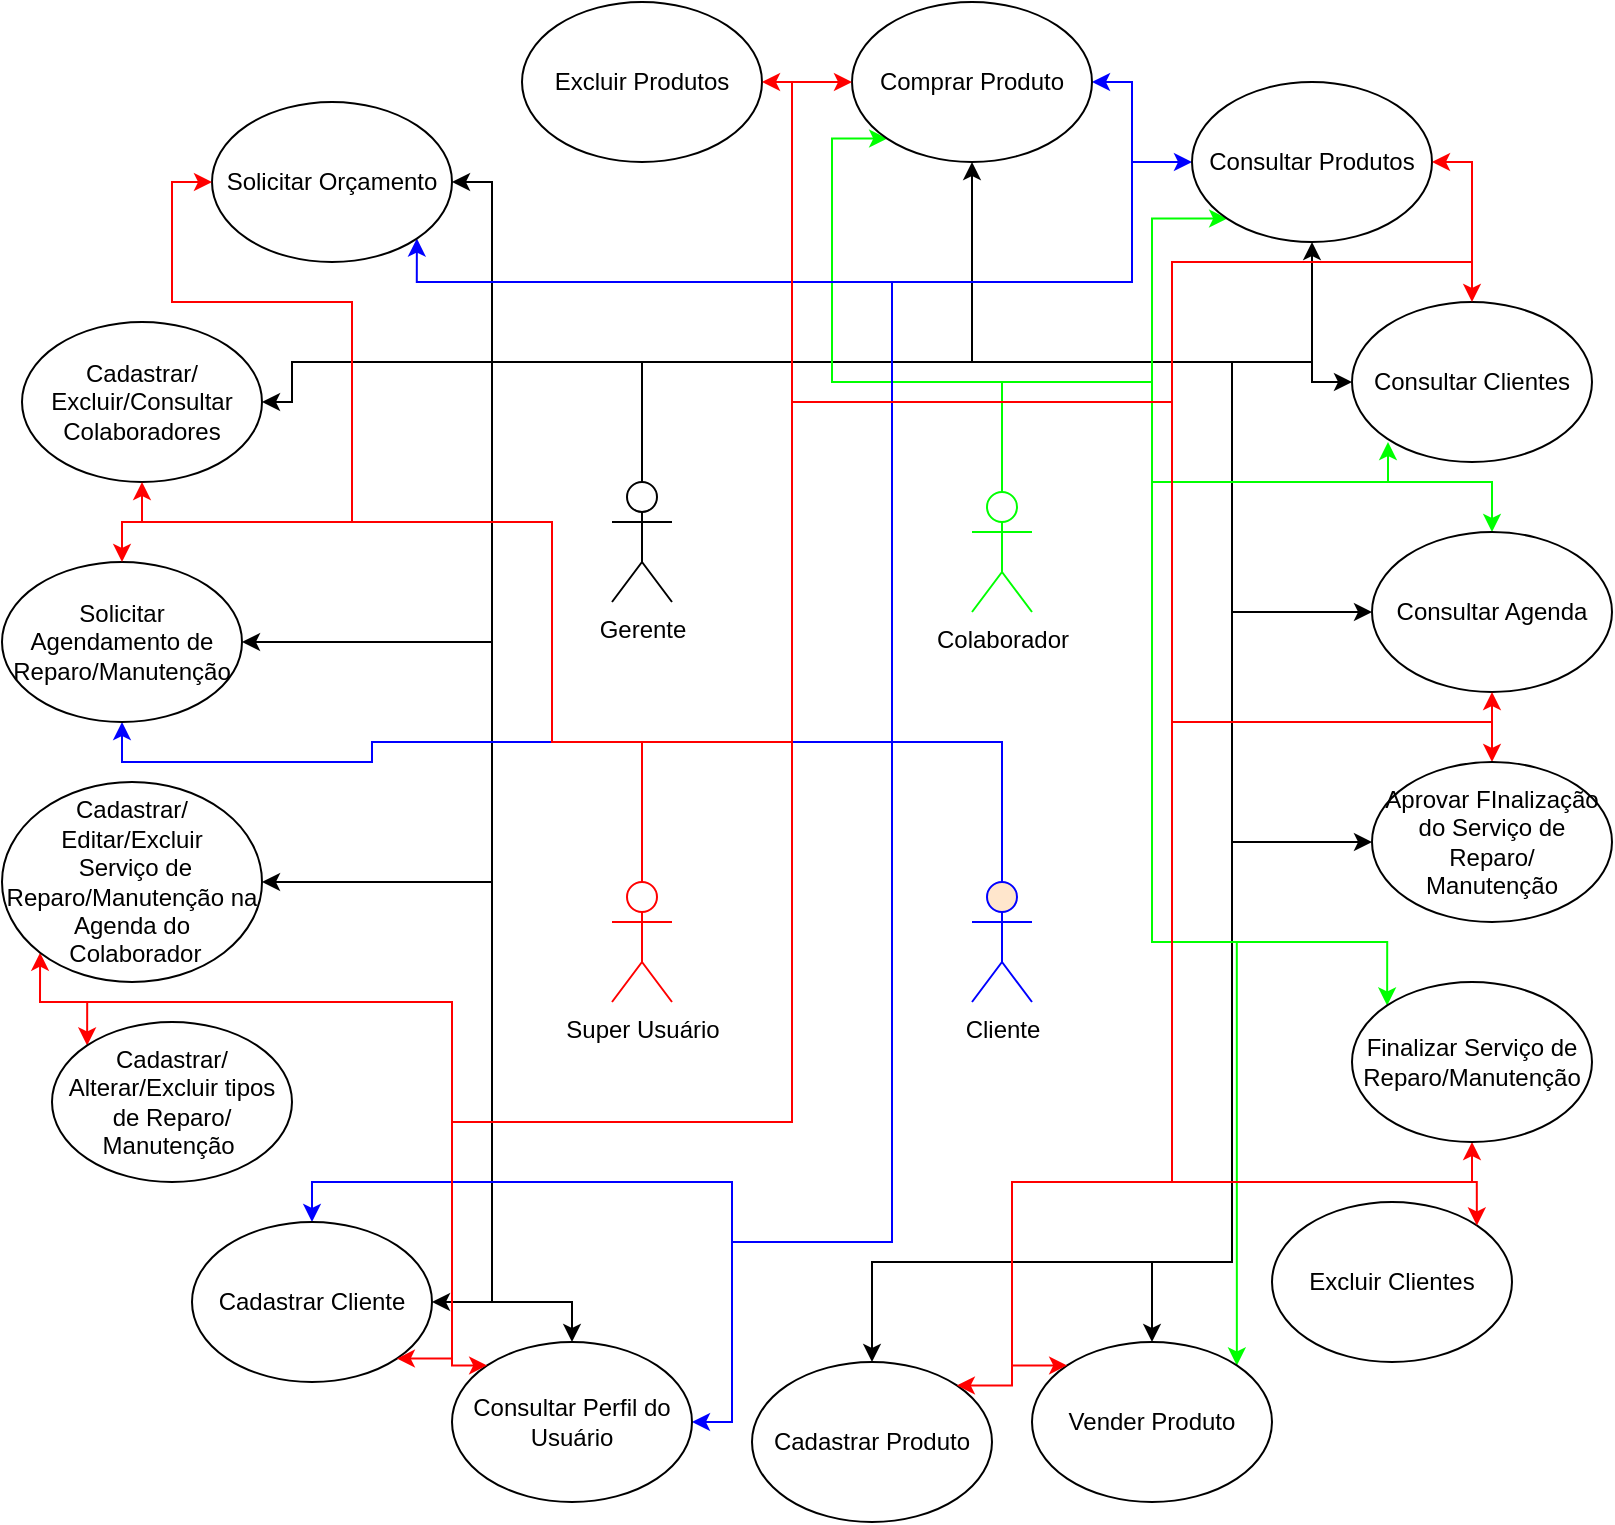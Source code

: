 <mxfile version="14.7.6" type="device"><diagram id="cOZ0xB_wejQkJrhOAJj_" name="Page-1"><mxGraphModel dx="1221" dy="668" grid="1" gridSize="10" guides="1" tooltips="1" connect="1" arrows="1" fold="1" page="1" pageScale="1" pageWidth="827" pageHeight="1169" math="0" shadow="0"><root><mxCell id="0"/><mxCell id="1" parent="0"/><mxCell id="skcfb_2N78f0BGJo-XRn-54" style="edgeStyle=orthogonalEdgeStyle;rounded=0;orthogonalLoop=1;jettySize=auto;html=1;exitX=0.25;exitY=0.1;exitDx=0;exitDy=0;exitPerimeter=0;entryX=1;entryY=0.5;entryDx=0;entryDy=0;" edge="1" parent="1" source="skcfb_2N78f0BGJo-XRn-1" target="skcfb_2N78f0BGJo-XRn-38"><mxGeometry relative="1" as="geometry"><Array as="points"><mxPoint x="331" y="452"/><mxPoint x="331" y="386"/><mxPoint x="256" y="386"/><mxPoint x="256" y="296"/></Array></mxGeometry></mxCell><mxCell id="skcfb_2N78f0BGJo-XRn-55" style="edgeStyle=orthogonalEdgeStyle;rounded=0;orthogonalLoop=1;jettySize=auto;html=1;exitX=0.5;exitY=0;exitDx=0;exitDy=0;exitPerimeter=0;entryX=0.5;entryY=1;entryDx=0;entryDy=0;" edge="1" parent="1" source="skcfb_2N78f0BGJo-XRn-1" target="skcfb_2N78f0BGJo-XRn-37"><mxGeometry relative="1" as="geometry"><Array as="points"><mxPoint x="331" y="386"/><mxPoint x="496" y="386"/></Array></mxGeometry></mxCell><mxCell id="skcfb_2N78f0BGJo-XRn-56" style="edgeStyle=orthogonalEdgeStyle;rounded=0;orthogonalLoop=1;jettySize=auto;html=1;exitX=0.75;exitY=0.1;exitDx=0;exitDy=0;exitPerimeter=0;entryX=0.5;entryY=1;entryDx=0;entryDy=0;" edge="1" parent="1" source="skcfb_2N78f0BGJo-XRn-1" target="skcfb_2N78f0BGJo-XRn-5"><mxGeometry relative="1" as="geometry"><Array as="points"><mxPoint x="331" y="452"/><mxPoint x="331" y="386"/><mxPoint x="666" y="386"/></Array></mxGeometry></mxCell><mxCell id="skcfb_2N78f0BGJo-XRn-57" style="edgeStyle=orthogonalEdgeStyle;rounded=0;orthogonalLoop=1;jettySize=auto;html=1;exitX=0.5;exitY=0;exitDx=0;exitDy=0;exitPerimeter=0;entryX=0;entryY=0.5;entryDx=0;entryDy=0;" edge="1" parent="1" source="skcfb_2N78f0BGJo-XRn-1" target="skcfb_2N78f0BGJo-XRn-35"><mxGeometry relative="1" as="geometry"><Array as="points"><mxPoint x="331" y="386"/><mxPoint x="666" y="386"/><mxPoint x="666" y="396"/></Array></mxGeometry></mxCell><mxCell id="skcfb_2N78f0BGJo-XRn-58" style="edgeStyle=orthogonalEdgeStyle;rounded=0;orthogonalLoop=1;jettySize=auto;html=1;exitX=0.5;exitY=0;exitDx=0;exitDy=0;exitPerimeter=0;entryX=0;entryY=0.5;entryDx=0;entryDy=0;" edge="1" parent="1" source="skcfb_2N78f0BGJo-XRn-1" target="skcfb_2N78f0BGJo-XRn-40"><mxGeometry relative="1" as="geometry"><Array as="points"><mxPoint x="331" y="386"/><mxPoint x="626" y="386"/><mxPoint x="626" y="511"/></Array></mxGeometry></mxCell><mxCell id="skcfb_2N78f0BGJo-XRn-59" style="edgeStyle=orthogonalEdgeStyle;rounded=0;orthogonalLoop=1;jettySize=auto;html=1;exitX=0.5;exitY=0;exitDx=0;exitDy=0;exitPerimeter=0;entryX=0;entryY=0.5;entryDx=0;entryDy=0;" edge="1" parent="1" source="skcfb_2N78f0BGJo-XRn-1" target="skcfb_2N78f0BGJo-XRn-43"><mxGeometry relative="1" as="geometry"><Array as="points"><mxPoint x="331" y="386"/><mxPoint x="626" y="386"/><mxPoint x="626" y="626"/></Array></mxGeometry></mxCell><mxCell id="skcfb_2N78f0BGJo-XRn-60" style="edgeStyle=orthogonalEdgeStyle;rounded=0;orthogonalLoop=1;jettySize=auto;html=1;exitX=0.5;exitY=0;exitDx=0;exitDy=0;exitPerimeter=0;entryX=0.5;entryY=0;entryDx=0;entryDy=0;" edge="1" parent="1" source="skcfb_2N78f0BGJo-XRn-1" target="skcfb_2N78f0BGJo-XRn-18"><mxGeometry relative="1" as="geometry"><Array as="points"><mxPoint x="331" y="386"/><mxPoint x="626" y="386"/><mxPoint x="626" y="836"/><mxPoint x="586" y="836"/></Array></mxGeometry></mxCell><mxCell id="skcfb_2N78f0BGJo-XRn-61" style="edgeStyle=orthogonalEdgeStyle;rounded=0;orthogonalLoop=1;jettySize=auto;html=1;exitX=0.5;exitY=0;exitDx=0;exitDy=0;exitPerimeter=0;entryX=0.5;entryY=0;entryDx=0;entryDy=0;" edge="1" parent="1" source="skcfb_2N78f0BGJo-XRn-1" target="skcfb_2N78f0BGJo-XRn-21"><mxGeometry relative="1" as="geometry"><Array as="points"><mxPoint x="331" y="386"/><mxPoint x="626" y="386"/><mxPoint x="626" y="836"/><mxPoint x="446" y="836"/></Array></mxGeometry></mxCell><mxCell id="skcfb_2N78f0BGJo-XRn-62" style="edgeStyle=orthogonalEdgeStyle;rounded=0;orthogonalLoop=1;jettySize=auto;html=1;exitX=0.5;exitY=0;exitDx=0;exitDy=0;exitPerimeter=0;entryX=0.5;entryY=0;entryDx=0;entryDy=0;" edge="1" parent="1" source="skcfb_2N78f0BGJo-XRn-1" target="skcfb_2N78f0BGJo-XRn-36"><mxGeometry relative="1" as="geometry"><Array as="points"><mxPoint x="331" y="386"/><mxPoint x="256" y="386"/><mxPoint x="256" y="856"/><mxPoint x="296" y="856"/></Array></mxGeometry></mxCell><mxCell id="skcfb_2N78f0BGJo-XRn-63" style="edgeStyle=orthogonalEdgeStyle;rounded=0;orthogonalLoop=1;jettySize=auto;html=1;exitX=0.5;exitY=0;exitDx=0;exitDy=0;exitPerimeter=0;entryX=1;entryY=0.5;entryDx=0;entryDy=0;" edge="1" parent="1" source="skcfb_2N78f0BGJo-XRn-1" target="skcfb_2N78f0BGJo-XRn-25"><mxGeometry relative="1" as="geometry"><Array as="points"><mxPoint x="331" y="386"/><mxPoint x="256" y="386"/><mxPoint x="256" y="856"/></Array></mxGeometry></mxCell><mxCell id="skcfb_2N78f0BGJo-XRn-64" style="edgeStyle=orthogonalEdgeStyle;rounded=0;orthogonalLoop=1;jettySize=auto;html=1;exitX=0.5;exitY=0;exitDx=0;exitDy=0;exitPerimeter=0;entryX=1;entryY=0.5;entryDx=0;entryDy=0;" edge="1" parent="1" source="skcfb_2N78f0BGJo-XRn-1" target="skcfb_2N78f0BGJo-XRn-44"><mxGeometry relative="1" as="geometry"><Array as="points"><mxPoint x="331" y="386"/><mxPoint x="256" y="386"/><mxPoint x="256" y="646"/></Array></mxGeometry></mxCell><mxCell id="skcfb_2N78f0BGJo-XRn-65" style="edgeStyle=orthogonalEdgeStyle;rounded=0;orthogonalLoop=1;jettySize=auto;html=1;exitX=0.5;exitY=0;exitDx=0;exitDy=0;exitPerimeter=0;entryX=1;entryY=0.5;entryDx=0;entryDy=0;" edge="1" parent="1" source="skcfb_2N78f0BGJo-XRn-1" target="skcfb_2N78f0BGJo-XRn-39"><mxGeometry relative="1" as="geometry"><Array as="points"><mxPoint x="331" y="386"/><mxPoint x="256" y="386"/><mxPoint x="256" y="526"/></Array></mxGeometry></mxCell><mxCell id="skcfb_2N78f0BGJo-XRn-66" style="edgeStyle=orthogonalEdgeStyle;rounded=0;orthogonalLoop=1;jettySize=auto;html=1;exitX=0.5;exitY=0;exitDx=0;exitDy=0;exitPerimeter=0;entryX=1;entryY=0.5;entryDx=0;entryDy=0;" edge="1" parent="1" source="skcfb_2N78f0BGJo-XRn-1" target="skcfb_2N78f0BGJo-XRn-29"><mxGeometry relative="1" as="geometry"><Array as="points"><mxPoint x="331" y="386"/><mxPoint x="156" y="386"/><mxPoint x="156" y="406"/></Array></mxGeometry></mxCell><mxCell id="skcfb_2N78f0BGJo-XRn-1" value="Gerente" style="shape=umlActor;verticalLabelPosition=bottom;verticalAlign=top;html=1;outlineConnect=0;" vertex="1" parent="1"><mxGeometry x="316" y="446" width="30" height="60" as="geometry"/></mxCell><mxCell id="skcfb_2N78f0BGJo-XRn-98" style="edgeStyle=orthogonalEdgeStyle;rounded=0;orthogonalLoop=1;jettySize=auto;html=1;exitX=0.5;exitY=0;exitDx=0;exitDy=0;exitPerimeter=0;entryX=0;entryY=1;entryDx=0;entryDy=0;strokeColor=#00FF00;" edge="1" parent="1" source="skcfb_2N78f0BGJo-XRn-3" target="skcfb_2N78f0BGJo-XRn-37"><mxGeometry relative="1" as="geometry"><Array as="points"><mxPoint x="511" y="396"/><mxPoint x="426" y="396"/><mxPoint x="426" y="274"/></Array></mxGeometry></mxCell><mxCell id="skcfb_2N78f0BGJo-XRn-99" style="edgeStyle=orthogonalEdgeStyle;rounded=0;orthogonalLoop=1;jettySize=auto;html=1;exitX=0.5;exitY=0;exitDx=0;exitDy=0;exitPerimeter=0;entryX=0;entryY=1;entryDx=0;entryDy=0;strokeColor=#00FF00;" edge="1" parent="1" source="skcfb_2N78f0BGJo-XRn-3" target="skcfb_2N78f0BGJo-XRn-5"><mxGeometry relative="1" as="geometry"><Array as="points"><mxPoint x="511" y="396"/><mxPoint x="586" y="396"/><mxPoint x="586" y="314"/></Array></mxGeometry></mxCell><mxCell id="skcfb_2N78f0BGJo-XRn-100" style="edgeStyle=orthogonalEdgeStyle;rounded=0;orthogonalLoop=1;jettySize=auto;html=1;exitX=0.5;exitY=0;exitDx=0;exitDy=0;exitPerimeter=0;strokeColor=#00FF00;" edge="1" parent="1" source="skcfb_2N78f0BGJo-XRn-3"><mxGeometry relative="1" as="geometry"><mxPoint x="704" y="426" as="targetPoint"/><Array as="points"><mxPoint x="511" y="396"/><mxPoint x="586" y="396"/><mxPoint x="586" y="446"/><mxPoint x="704" y="446"/></Array></mxGeometry></mxCell><mxCell id="skcfb_2N78f0BGJo-XRn-101" style="edgeStyle=orthogonalEdgeStyle;rounded=0;orthogonalLoop=1;jettySize=auto;html=1;exitX=0.5;exitY=0;exitDx=0;exitDy=0;exitPerimeter=0;entryX=0.5;entryY=0;entryDx=0;entryDy=0;strokeColor=#00FF00;" edge="1" parent="1" source="skcfb_2N78f0BGJo-XRn-3" target="skcfb_2N78f0BGJo-XRn-40"><mxGeometry relative="1" as="geometry"><Array as="points"><mxPoint x="511" y="396"/><mxPoint x="586" y="396"/><mxPoint x="586" y="446"/><mxPoint x="756" y="446"/></Array></mxGeometry></mxCell><mxCell id="skcfb_2N78f0BGJo-XRn-103" style="edgeStyle=orthogonalEdgeStyle;rounded=0;orthogonalLoop=1;jettySize=auto;html=1;exitX=0.5;exitY=0;exitDx=0;exitDy=0;exitPerimeter=0;entryX=0;entryY=0;entryDx=0;entryDy=0;strokeColor=#00FF00;" edge="1" parent="1" source="skcfb_2N78f0BGJo-XRn-3" target="skcfb_2N78f0BGJo-XRn-46"><mxGeometry relative="1" as="geometry"><Array as="points"><mxPoint x="511" y="396"/><mxPoint x="586" y="396"/><mxPoint x="586" y="676"/><mxPoint x="704" y="676"/></Array></mxGeometry></mxCell><mxCell id="skcfb_2N78f0BGJo-XRn-104" style="edgeStyle=orthogonalEdgeStyle;rounded=0;orthogonalLoop=1;jettySize=auto;html=1;exitX=0.5;exitY=0;exitDx=0;exitDy=0;exitPerimeter=0;entryX=1;entryY=0;entryDx=0;entryDy=0;strokeColor=#00FF00;" edge="1" parent="1" source="skcfb_2N78f0BGJo-XRn-3" target="skcfb_2N78f0BGJo-XRn-18"><mxGeometry relative="1" as="geometry"><Array as="points"><mxPoint x="511" y="396"/><mxPoint x="586" y="396"/><mxPoint x="586" y="676"/><mxPoint x="628" y="676"/></Array></mxGeometry></mxCell><mxCell id="skcfb_2N78f0BGJo-XRn-3" value="Colaborador" style="shape=umlActor;verticalLabelPosition=bottom;verticalAlign=top;html=1;outlineConnect=0;strokeColor=#00FF00;" vertex="1" parent="1"><mxGeometry x="496" y="451" width="30" height="60" as="geometry"/></mxCell><mxCell id="skcfb_2N78f0BGJo-XRn-86" style="edgeStyle=orthogonalEdgeStyle;rounded=0;orthogonalLoop=1;jettySize=auto;html=1;exitX=0.5;exitY=0;exitDx=0;exitDy=0;exitPerimeter=0;entryX=1;entryY=1;entryDx=0;entryDy=0;strokeColor=#0000FF;" edge="1" parent="1"><mxGeometry relative="1" as="geometry"><mxPoint x="218.426" y="324.284" as="targetPoint"/><mxPoint x="511" y="646" as="sourcePoint"/><Array as="points"><mxPoint x="511" y="576"/><mxPoint x="456" y="576"/><mxPoint x="456" y="346"/><mxPoint x="218" y="346"/></Array></mxGeometry></mxCell><mxCell id="skcfb_2N78f0BGJo-XRn-90" style="edgeStyle=orthogonalEdgeStyle;rounded=0;orthogonalLoop=1;jettySize=auto;html=1;exitX=0.5;exitY=0;exitDx=0;exitDy=0;exitPerimeter=0;entryX=0;entryY=0.5;entryDx=0;entryDy=0;strokeColor=#0000FF;" edge="1" parent="1" source="skcfb_2N78f0BGJo-XRn-4" target="skcfb_2N78f0BGJo-XRn-5"><mxGeometry relative="1" as="geometry"><Array as="points"><mxPoint x="511" y="576"/><mxPoint x="456" y="576"/><mxPoint x="456" y="346"/><mxPoint x="576" y="346"/><mxPoint x="576" y="286"/></Array></mxGeometry></mxCell><mxCell id="skcfb_2N78f0BGJo-XRn-92" style="edgeStyle=orthogonalEdgeStyle;rounded=0;orthogonalLoop=1;jettySize=auto;html=1;exitX=0.5;exitY=0;exitDx=0;exitDy=0;exitPerimeter=0;entryX=1;entryY=0.5;entryDx=0;entryDy=0;strokeColor=#0000FF;" edge="1" parent="1" source="skcfb_2N78f0BGJo-XRn-4" target="skcfb_2N78f0BGJo-XRn-36"><mxGeometry relative="1" as="geometry"><Array as="points"><mxPoint x="511" y="576"/><mxPoint x="456" y="576"/><mxPoint x="456" y="826"/><mxPoint x="376" y="826"/><mxPoint x="376" y="916"/></Array></mxGeometry></mxCell><mxCell id="skcfb_2N78f0BGJo-XRn-93" style="edgeStyle=orthogonalEdgeStyle;rounded=0;orthogonalLoop=1;jettySize=auto;html=1;exitX=0.5;exitY=0;exitDx=0;exitDy=0;exitPerimeter=0;entryX=0.5;entryY=0;entryDx=0;entryDy=0;strokeColor=#0000FF;" edge="1" parent="1" source="skcfb_2N78f0BGJo-XRn-4" target="skcfb_2N78f0BGJo-XRn-25"><mxGeometry relative="1" as="geometry"><Array as="points"><mxPoint x="511" y="576"/><mxPoint x="456" y="576"/><mxPoint x="456" y="826"/><mxPoint x="376" y="826"/><mxPoint x="376" y="796"/><mxPoint x="166" y="796"/></Array></mxGeometry></mxCell><mxCell id="skcfb_2N78f0BGJo-XRn-94" style="edgeStyle=orthogonalEdgeStyle;rounded=0;orthogonalLoop=1;jettySize=auto;html=1;exitX=0.5;exitY=0;exitDx=0;exitDy=0;exitPerimeter=0;entryX=0.5;entryY=1;entryDx=0;entryDy=0;strokeColor=#0000FF;" edge="1" parent="1" source="skcfb_2N78f0BGJo-XRn-4" target="skcfb_2N78f0BGJo-XRn-39"><mxGeometry relative="1" as="geometry"><Array as="points"><mxPoint x="511" y="576"/><mxPoint x="196" y="576"/><mxPoint x="196" y="586"/><mxPoint x="71" y="586"/></Array></mxGeometry></mxCell><mxCell id="skcfb_2N78f0BGJo-XRn-96" style="edgeStyle=orthogonalEdgeStyle;rounded=0;orthogonalLoop=1;jettySize=auto;html=1;exitX=0.5;exitY=0;exitDx=0;exitDy=0;exitPerimeter=0;entryX=1;entryY=0.5;entryDx=0;entryDy=0;strokeColor=#0000FF;" edge="1" parent="1" source="skcfb_2N78f0BGJo-XRn-4" target="skcfb_2N78f0BGJo-XRn-37"><mxGeometry relative="1" as="geometry"><Array as="points"><mxPoint x="511" y="576"/><mxPoint x="456" y="576"/><mxPoint x="456" y="346"/><mxPoint x="576" y="346"/><mxPoint x="576" y="246"/></Array></mxGeometry></mxCell><mxCell id="skcfb_2N78f0BGJo-XRn-4" value="Cliente" style="shape=umlActor;verticalLabelPosition=bottom;verticalAlign=top;html=1;outlineConnect=0;fillColor=#ffe6cc;strokeColor=#0000FF;" vertex="1" parent="1"><mxGeometry x="496" y="646" width="30" height="60" as="geometry"/></mxCell><mxCell id="skcfb_2N78f0BGJo-XRn-5" value="Consultar Produtos" style="ellipse;whiteSpace=wrap;html=1;" vertex="1" parent="1"><mxGeometry x="606" y="246" width="120" height="80" as="geometry"/></mxCell><mxCell id="skcfb_2N78f0BGJo-XRn-18" value="Vender Produto" style="ellipse;whiteSpace=wrap;html=1;" vertex="1" parent="1"><mxGeometry x="526" y="876" width="120" height="80" as="geometry"/></mxCell><mxCell id="skcfb_2N78f0BGJo-XRn-21" value="Cadastrar Produto" style="ellipse;whiteSpace=wrap;html=1;" vertex="1" parent="1"><mxGeometry x="386" y="886" width="120" height="80" as="geometry"/></mxCell><mxCell id="skcfb_2N78f0BGJo-XRn-25" value="Cadastrar Cliente" style="ellipse;whiteSpace=wrap;html=1;" vertex="1" parent="1"><mxGeometry x="106" y="816" width="120" height="80" as="geometry"/></mxCell><mxCell id="skcfb_2N78f0BGJo-XRn-29" value="Cadastrar/&lt;br&gt;Excluir/Consultar Colaboradores" style="ellipse;whiteSpace=wrap;html=1;" vertex="1" parent="1"><mxGeometry x="21" y="366" width="120" height="80" as="geometry"/></mxCell><mxCell id="skcfb_2N78f0BGJo-XRn-31" value="Excluir Clientes" style="ellipse;whiteSpace=wrap;html=1;" vertex="1" parent="1"><mxGeometry x="646" y="806" width="120" height="80" as="geometry"/></mxCell><mxCell id="skcfb_2N78f0BGJo-XRn-32" value="Excluir Produtos" style="ellipse;whiteSpace=wrap;html=1;" vertex="1" parent="1"><mxGeometry x="271" y="206" width="120" height="80" as="geometry"/></mxCell><mxCell id="skcfb_2N78f0BGJo-XRn-35" value="Consultar Clientes" style="ellipse;whiteSpace=wrap;html=1;" vertex="1" parent="1"><mxGeometry x="686" y="356" width="120" height="80" as="geometry"/></mxCell><mxCell id="skcfb_2N78f0BGJo-XRn-36" value="Consultar Perfil do Usuário" style="ellipse;whiteSpace=wrap;html=1;" vertex="1" parent="1"><mxGeometry x="236" y="876" width="120" height="80" as="geometry"/></mxCell><mxCell id="skcfb_2N78f0BGJo-XRn-37" value="Comprar Produto" style="ellipse;whiteSpace=wrap;html=1;" vertex="1" parent="1"><mxGeometry x="436" y="206" width="120" height="80" as="geometry"/></mxCell><mxCell id="skcfb_2N78f0BGJo-XRn-38" value="Solicitar Orçamento" style="ellipse;whiteSpace=wrap;html=1;" vertex="1" parent="1"><mxGeometry x="116" y="256" width="120" height="80" as="geometry"/></mxCell><mxCell id="skcfb_2N78f0BGJo-XRn-39" value="Solicitar Agendamento de Reparo/Manutenção" style="ellipse;whiteSpace=wrap;html=1;" vertex="1" parent="1"><mxGeometry x="11" y="486" width="120" height="80" as="geometry"/></mxCell><mxCell id="skcfb_2N78f0BGJo-XRn-40" value="Consultar Agenda" style="ellipse;whiteSpace=wrap;html=1;" vertex="1" parent="1"><mxGeometry x="696" y="471" width="120" height="80" as="geometry"/></mxCell><mxCell id="skcfb_2N78f0BGJo-XRn-68" style="edgeStyle=orthogonalEdgeStyle;rounded=0;orthogonalLoop=1;jettySize=auto;html=1;exitX=0.5;exitY=0;exitDx=0;exitDy=0;exitPerimeter=0;entryX=1;entryY=0.5;entryDx=0;entryDy=0;strokeColor=#FF0000;" edge="1" parent="1" source="skcfb_2N78f0BGJo-XRn-41" target="skcfb_2N78f0BGJo-XRn-32"><mxGeometry relative="1" as="geometry"><Array as="points"><mxPoint x="331" y="576"/><mxPoint x="406" y="576"/><mxPoint x="406" y="246"/></Array></mxGeometry></mxCell><mxCell id="skcfb_2N78f0BGJo-XRn-69" style="edgeStyle=orthogonalEdgeStyle;rounded=0;orthogonalLoop=1;jettySize=auto;html=1;exitX=0.5;exitY=0;exitDx=0;exitDy=0;exitPerimeter=0;entryX=0;entryY=0.5;entryDx=0;entryDy=0;strokeColor=#FF0000;" edge="1" parent="1" source="skcfb_2N78f0BGJo-XRn-41" target="skcfb_2N78f0BGJo-XRn-37"><mxGeometry relative="1" as="geometry"><Array as="points"><mxPoint x="331" y="576"/><mxPoint x="406" y="576"/><mxPoint x="406" y="246"/></Array></mxGeometry></mxCell><mxCell id="skcfb_2N78f0BGJo-XRn-70" style="edgeStyle=orthogonalEdgeStyle;rounded=0;orthogonalLoop=1;jettySize=auto;html=1;exitX=0.5;exitY=0;exitDx=0;exitDy=0;exitPerimeter=0;entryX=1;entryY=0.5;entryDx=0;entryDy=0;strokeColor=#FF0000;" edge="1" parent="1" source="skcfb_2N78f0BGJo-XRn-41" target="skcfb_2N78f0BGJo-XRn-5"><mxGeometry relative="1" as="geometry"><Array as="points"><mxPoint x="331" y="576"/><mxPoint x="406" y="576"/><mxPoint x="406" y="406"/><mxPoint x="596" y="406"/><mxPoint x="596" y="336"/><mxPoint x="746" y="336"/><mxPoint x="746" y="286"/></Array></mxGeometry></mxCell><mxCell id="skcfb_2N78f0BGJo-XRn-72" style="edgeStyle=orthogonalEdgeStyle;rounded=0;orthogonalLoop=1;jettySize=auto;html=1;exitX=0.5;exitY=0;exitDx=0;exitDy=0;exitPerimeter=0;entryX=0.5;entryY=0;entryDx=0;entryDy=0;strokeColor=#FF0000;" edge="1" parent="1" source="skcfb_2N78f0BGJo-XRn-41" target="skcfb_2N78f0BGJo-XRn-35"><mxGeometry relative="1" as="geometry"><Array as="points"><mxPoint x="331" y="576"/><mxPoint x="406" y="576"/><mxPoint x="406" y="406"/><mxPoint x="596" y="406"/><mxPoint x="596" y="336"/><mxPoint x="746" y="336"/></Array></mxGeometry></mxCell><mxCell id="skcfb_2N78f0BGJo-XRn-73" style="edgeStyle=orthogonalEdgeStyle;rounded=0;orthogonalLoop=1;jettySize=auto;html=1;exitX=0.5;exitY=0;exitDx=0;exitDy=0;exitPerimeter=0;entryX=0.5;entryY=1;entryDx=0;entryDy=0;strokeColor=#FF0000;" edge="1" parent="1" source="skcfb_2N78f0BGJo-XRn-41" target="skcfb_2N78f0BGJo-XRn-40"><mxGeometry relative="1" as="geometry"><Array as="points"><mxPoint x="331" y="576"/><mxPoint x="406" y="576"/><mxPoint x="406" y="406"/><mxPoint x="596" y="406"/><mxPoint x="596" y="566"/><mxPoint x="756" y="566"/></Array></mxGeometry></mxCell><mxCell id="skcfb_2N78f0BGJo-XRn-74" style="edgeStyle=orthogonalEdgeStyle;rounded=0;orthogonalLoop=1;jettySize=auto;html=1;exitX=0.5;exitY=0;exitDx=0;exitDy=0;exitPerimeter=0;entryX=0.5;entryY=0;entryDx=0;entryDy=0;strokeColor=#FF0000;" edge="1" parent="1" source="skcfb_2N78f0BGJo-XRn-41" target="skcfb_2N78f0BGJo-XRn-43"><mxGeometry relative="1" as="geometry"><Array as="points"><mxPoint x="331" y="576"/><mxPoint x="406" y="576"/><mxPoint x="406" y="406"/><mxPoint x="596" y="406"/><mxPoint x="596" y="566"/><mxPoint x="756" y="566"/></Array></mxGeometry></mxCell><mxCell id="skcfb_2N78f0BGJo-XRn-75" style="edgeStyle=orthogonalEdgeStyle;rounded=0;orthogonalLoop=1;jettySize=auto;html=1;exitX=0.5;exitY=0;exitDx=0;exitDy=0;exitPerimeter=0;entryX=0.5;entryY=1;entryDx=0;entryDy=0;strokeColor=#FF0000;" edge="1" parent="1" source="skcfb_2N78f0BGJo-XRn-41" target="skcfb_2N78f0BGJo-XRn-46"><mxGeometry relative="1" as="geometry"><Array as="points"><mxPoint x="331" y="576"/><mxPoint x="406" y="576"/><mxPoint x="406" y="406"/><mxPoint x="596" y="406"/><mxPoint x="596" y="796"/><mxPoint x="746" y="796"/></Array></mxGeometry></mxCell><mxCell id="skcfb_2N78f0BGJo-XRn-76" style="edgeStyle=orthogonalEdgeStyle;rounded=0;orthogonalLoop=1;jettySize=auto;html=1;exitX=0.5;exitY=0;exitDx=0;exitDy=0;exitPerimeter=0;entryX=1;entryY=0;entryDx=0;entryDy=0;strokeColor=#FF0000;" edge="1" parent="1" source="skcfb_2N78f0BGJo-XRn-41" target="skcfb_2N78f0BGJo-XRn-31"><mxGeometry relative="1" as="geometry"><Array as="points"><mxPoint x="331" y="576"/><mxPoint x="406" y="576"/><mxPoint x="406" y="406"/><mxPoint x="596" y="406"/><mxPoint x="596" y="796"/><mxPoint x="748" y="796"/></Array></mxGeometry></mxCell><mxCell id="skcfb_2N78f0BGJo-XRn-77" style="edgeStyle=orthogonalEdgeStyle;rounded=0;orthogonalLoop=1;jettySize=auto;html=1;exitX=0.5;exitY=0;exitDx=0;exitDy=0;exitPerimeter=0;entryX=0;entryY=0;entryDx=0;entryDy=0;strokeColor=#FF0000;" edge="1" parent="1" source="skcfb_2N78f0BGJo-XRn-41" target="skcfb_2N78f0BGJo-XRn-18"><mxGeometry relative="1" as="geometry"><Array as="points"><mxPoint x="331" y="576"/><mxPoint x="406" y="576"/><mxPoint x="406" y="406"/><mxPoint x="596" y="406"/><mxPoint x="596" y="796"/><mxPoint x="516" y="796"/><mxPoint x="516" y="888"/></Array></mxGeometry></mxCell><mxCell id="skcfb_2N78f0BGJo-XRn-78" style="edgeStyle=orthogonalEdgeStyle;rounded=0;orthogonalLoop=1;jettySize=auto;html=1;exitX=0.5;exitY=0;exitDx=0;exitDy=0;exitPerimeter=0;entryX=1;entryY=0;entryDx=0;entryDy=0;strokeColor=#FF0000;" edge="1" parent="1" source="skcfb_2N78f0BGJo-XRn-41" target="skcfb_2N78f0BGJo-XRn-21"><mxGeometry relative="1" as="geometry"><Array as="points"><mxPoint x="331" y="576"/><mxPoint x="406" y="576"/><mxPoint x="406" y="406"/><mxPoint x="596" y="406"/><mxPoint x="596" y="796"/><mxPoint x="516" y="796"/><mxPoint x="516" y="898"/></Array></mxGeometry></mxCell><mxCell id="skcfb_2N78f0BGJo-XRn-79" style="edgeStyle=orthogonalEdgeStyle;rounded=0;orthogonalLoop=1;jettySize=auto;html=1;exitX=0.5;exitY=0;exitDx=0;exitDy=0;exitPerimeter=0;entryX=0;entryY=0;entryDx=0;entryDy=0;strokeColor=#FF0000;" edge="1" parent="1" source="skcfb_2N78f0BGJo-XRn-41" target="skcfb_2N78f0BGJo-XRn-36"><mxGeometry relative="1" as="geometry"><Array as="points"><mxPoint x="331" y="576"/><mxPoint x="406" y="576"/><mxPoint x="406" y="766"/><mxPoint x="236" y="766"/><mxPoint x="236" y="888"/></Array></mxGeometry></mxCell><mxCell id="skcfb_2N78f0BGJo-XRn-80" style="edgeStyle=orthogonalEdgeStyle;rounded=0;orthogonalLoop=1;jettySize=auto;html=1;exitX=0.5;exitY=0;exitDx=0;exitDy=0;exitPerimeter=0;entryX=1;entryY=1;entryDx=0;entryDy=0;strokeColor=#FF0000;" edge="1" parent="1" source="skcfb_2N78f0BGJo-XRn-41" target="skcfb_2N78f0BGJo-XRn-25"><mxGeometry relative="1" as="geometry"><Array as="points"><mxPoint x="331" y="576"/><mxPoint x="406" y="576"/><mxPoint x="406" y="766"/><mxPoint x="236" y="766"/><mxPoint x="236" y="884"/></Array></mxGeometry></mxCell><mxCell id="skcfb_2N78f0BGJo-XRn-81" style="edgeStyle=orthogonalEdgeStyle;rounded=0;orthogonalLoop=1;jettySize=auto;html=1;exitX=0.5;exitY=0;exitDx=0;exitDy=0;exitPerimeter=0;entryX=0;entryY=0;entryDx=0;entryDy=0;strokeColor=#FF0000;" edge="1" parent="1" source="skcfb_2N78f0BGJo-XRn-41" target="skcfb_2N78f0BGJo-XRn-45"><mxGeometry relative="1" as="geometry"><Array as="points"><mxPoint x="331" y="576"/><mxPoint x="406" y="576"/><mxPoint x="406" y="766"/><mxPoint x="236" y="766"/><mxPoint x="236" y="706"/><mxPoint x="54" y="706"/></Array></mxGeometry></mxCell><mxCell id="skcfb_2N78f0BGJo-XRn-82" style="edgeStyle=orthogonalEdgeStyle;rounded=0;orthogonalLoop=1;jettySize=auto;html=1;exitX=0.5;exitY=0;exitDx=0;exitDy=0;exitPerimeter=0;entryX=0;entryY=1;entryDx=0;entryDy=0;strokeColor=#FF0000;" edge="1" parent="1" source="skcfb_2N78f0BGJo-XRn-41" target="skcfb_2N78f0BGJo-XRn-44"><mxGeometry relative="1" as="geometry"><Array as="points"><mxPoint x="331" y="576"/><mxPoint x="406" y="576"/><mxPoint x="406" y="766"/><mxPoint x="236" y="766"/><mxPoint x="236" y="706"/><mxPoint x="30" y="706"/></Array></mxGeometry></mxCell><mxCell id="skcfb_2N78f0BGJo-XRn-83" style="edgeStyle=orthogonalEdgeStyle;rounded=0;orthogonalLoop=1;jettySize=auto;html=1;exitX=0.5;exitY=0;exitDx=0;exitDy=0;exitPerimeter=0;entryX=0.5;entryY=1;entryDx=0;entryDy=0;strokeColor=#FF0000;" edge="1" parent="1" source="skcfb_2N78f0BGJo-XRn-41" target="skcfb_2N78f0BGJo-XRn-29"><mxGeometry relative="1" as="geometry"><Array as="points"><mxPoint x="331" y="576"/><mxPoint x="286" y="576"/><mxPoint x="286" y="466"/><mxPoint x="81" y="466"/></Array></mxGeometry></mxCell><mxCell id="skcfb_2N78f0BGJo-XRn-84" style="edgeStyle=orthogonalEdgeStyle;rounded=0;orthogonalLoop=1;jettySize=auto;html=1;exitX=0.5;exitY=0;exitDx=0;exitDy=0;exitPerimeter=0;entryX=0.5;entryY=0;entryDx=0;entryDy=0;strokeColor=#FF0000;" edge="1" parent="1" source="skcfb_2N78f0BGJo-XRn-41" target="skcfb_2N78f0BGJo-XRn-39"><mxGeometry relative="1" as="geometry"><Array as="points"><mxPoint x="331" y="576"/><mxPoint x="286" y="576"/><mxPoint x="286" y="466"/><mxPoint x="71" y="466"/></Array></mxGeometry></mxCell><mxCell id="skcfb_2N78f0BGJo-XRn-85" style="edgeStyle=orthogonalEdgeStyle;rounded=0;orthogonalLoop=1;jettySize=auto;html=1;exitX=0.5;exitY=0;exitDx=0;exitDy=0;exitPerimeter=0;strokeColor=#FF0000;entryX=0;entryY=0.5;entryDx=0;entryDy=0;" edge="1" parent="1" source="skcfb_2N78f0BGJo-XRn-41" target="skcfb_2N78f0BGJo-XRn-38"><mxGeometry relative="1" as="geometry"><mxPoint x="176" y="346" as="targetPoint"/><Array as="points"><mxPoint x="331" y="576"/><mxPoint x="286" y="576"/><mxPoint x="286" y="466"/><mxPoint x="186" y="466"/><mxPoint x="186" y="356"/><mxPoint x="96" y="356"/><mxPoint x="96" y="296"/></Array></mxGeometry></mxCell><mxCell id="skcfb_2N78f0BGJo-XRn-41" value="Super Usuário" style="shape=umlActor;verticalLabelPosition=bottom;verticalAlign=top;html=1;outlineConnect=0;strokeColor=#FF0000;" vertex="1" parent="1"><mxGeometry x="316" y="646" width="30" height="60" as="geometry"/></mxCell><mxCell id="skcfb_2N78f0BGJo-XRn-43" value="Aprovar FInalização do Serviço de Reparo/&lt;br&gt;Manutenção" style="ellipse;whiteSpace=wrap;html=1;" vertex="1" parent="1"><mxGeometry x="696" y="586" width="120" height="80" as="geometry"/></mxCell><mxCell id="skcfb_2N78f0BGJo-XRn-44" value="Cadastrar/&lt;br&gt;Editar/Excluir&lt;br&gt;&amp;nbsp;Serviço de Reparo/Manutenção na Agenda do&lt;br&gt;&amp;nbsp;Colaborador" style="ellipse;whiteSpace=wrap;html=1;" vertex="1" parent="1"><mxGeometry x="11" y="596" width="130" height="100" as="geometry"/></mxCell><mxCell id="skcfb_2N78f0BGJo-XRn-45" value="Cadastrar/&lt;br&gt;Alterar/Excluir tipos de Reparo/&lt;br&gt;Manutenção&amp;nbsp;" style="ellipse;whiteSpace=wrap;html=1;" vertex="1" parent="1"><mxGeometry x="36" y="716" width="120" height="80" as="geometry"/></mxCell><mxCell id="skcfb_2N78f0BGJo-XRn-46" value="Finalizar Serviço de Reparo/Manutenção" style="ellipse;whiteSpace=wrap;html=1;" vertex="1" parent="1"><mxGeometry x="686" y="696" width="120" height="80" as="geometry"/></mxCell></root></mxGraphModel></diagram></mxfile>